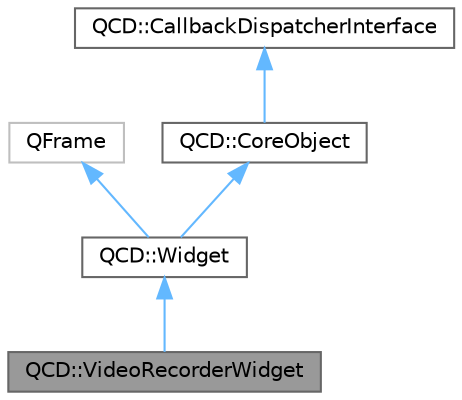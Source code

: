digraph "QCD::VideoRecorderWidget"
{
 // LATEX_PDF_SIZE
  bgcolor="transparent";
  edge [fontname=Helvetica,fontsize=10,labelfontname=Helvetica,labelfontsize=10];
  node [fontname=Helvetica,fontsize=10,shape=box,height=0.2,width=0.4];
  Node1 [label="QCD::VideoRecorderWidget",height=0.2,width=0.4,color="gray40", fillcolor="grey60", style="filled", fontcolor="black",tooltip=" "];
  Node2 -> Node1 [dir="back",color="steelblue1",style="solid"];
  Node2 [label="QCD::Widget",height=0.2,width=0.4,color="gray40", fillcolor="white", style="filled",URL="$classQCD_1_1Widget.html",tooltip="Base class for all QCD custom widget."];
  Node3 -> Node2 [dir="back",color="steelblue1",style="solid"];
  Node3 [label="QFrame",height=0.2,width=0.4,color="grey75", fillcolor="white", style="filled",tooltip=" "];
  Node4 -> Node2 [dir="back",color="steelblue1",style="solid"];
  Node4 [label="QCD::CoreObject",height=0.2,width=0.4,color="gray40", fillcolor="white", style="filled",URL="$classQCD_1_1CoreObject.html",tooltip="core object extended by all QCD classes"];
  Node5 -> Node4 [dir="back",color="steelblue1",style="solid"];
  Node5 [label="QCD::CallbackDispatcherInterface",height=0.2,width=0.4,color="gray40", fillcolor="white", style="filled",URL="$classQCD_1_1CallbackDispatcherInterface.html",tooltip="Interface definition for callback dispatchers."];
}
